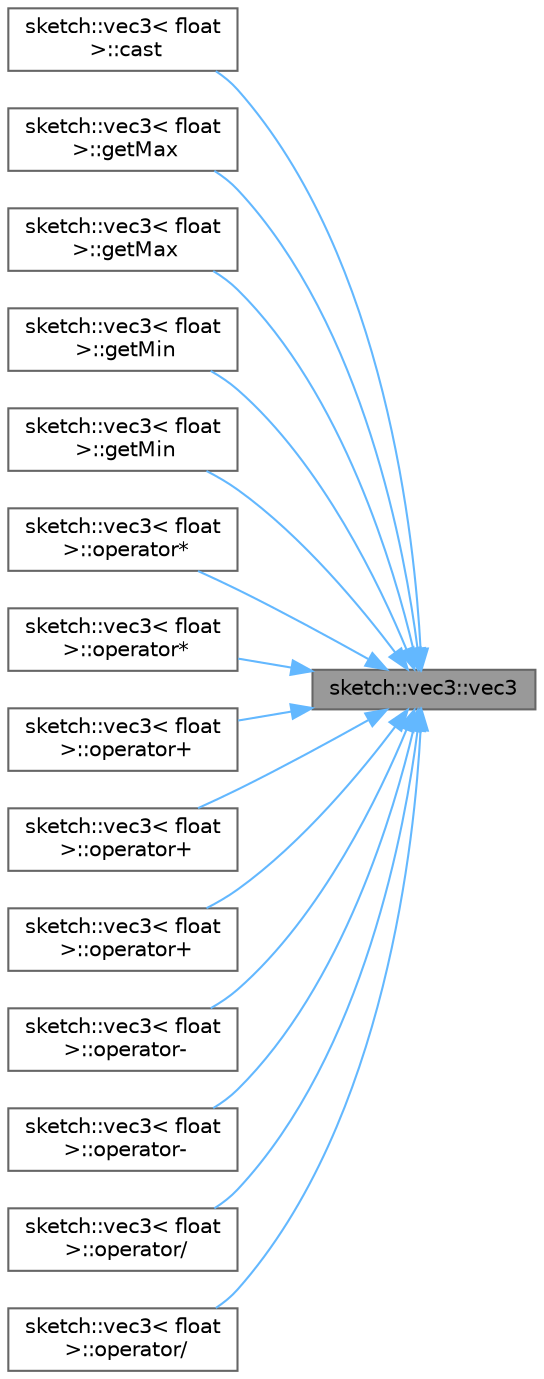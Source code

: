 digraph "sketch::vec3::vec3"
{
 // INTERACTIVE_SVG=YES
 // LATEX_PDF_SIZE
  bgcolor="transparent";
  edge [fontname=Helvetica,fontsize=10,labelfontname=Helvetica,labelfontsize=10];
  node [fontname=Helvetica,fontsize=10,shape=box,height=0.2,width=0.4];
  rankdir="RL";
  Node1 [id="Node000001",label="sketch::vec3::vec3",height=0.2,width=0.4,color="gray40", fillcolor="grey60", style="filled", fontcolor="black",tooltip=" "];
  Node1 -> Node2 [id="edge1_Node000001_Node000002",dir="back",color="steelblue1",style="solid",tooltip=" "];
  Node2 [id="Node000002",label="sketch::vec3\< float\l \>::cast",height=0.2,width=0.4,color="grey40", fillcolor="white", style="filled",URL="$dd/df1/structsketch_1_1vec3_add093d41eb03fad9c2b5597795b4754f.html#add093d41eb03fad9c2b5597795b4754f",tooltip=" "];
  Node1 -> Node3 [id="edge2_Node000001_Node000003",dir="back",color="steelblue1",style="solid",tooltip=" "];
  Node3 [id="Node000003",label="sketch::vec3\< float\l \>::getMax",height=0.2,width=0.4,color="grey40", fillcolor="white", style="filled",URL="$dd/df1/structsketch_1_1vec3_a478a9cca19ee18eeeb765dc192e846f8.html#a478a9cca19ee18eeeb765dc192e846f8",tooltip=" "];
  Node1 -> Node4 [id="edge3_Node000001_Node000004",dir="back",color="steelblue1",style="solid",tooltip=" "];
  Node4 [id="Node000004",label="sketch::vec3\< float\l \>::getMax",height=0.2,width=0.4,color="grey40", fillcolor="white", style="filled",URL="$dd/df1/structsketch_1_1vec3_aad208e8fdf311ad13171096eb6457fc4.html#aad208e8fdf311ad13171096eb6457fc4",tooltip=" "];
  Node1 -> Node5 [id="edge4_Node000001_Node000005",dir="back",color="steelblue1",style="solid",tooltip=" "];
  Node5 [id="Node000005",label="sketch::vec3\< float\l \>::getMin",height=0.2,width=0.4,color="grey40", fillcolor="white", style="filled",URL="$dd/df1/structsketch_1_1vec3_a7b3a3232c3570336b8928ceb6b367a73.html#a7b3a3232c3570336b8928ceb6b367a73",tooltip=" "];
  Node1 -> Node6 [id="edge5_Node000001_Node000006",dir="back",color="steelblue1",style="solid",tooltip=" "];
  Node6 [id="Node000006",label="sketch::vec3\< float\l \>::getMin",height=0.2,width=0.4,color="grey40", fillcolor="white", style="filled",URL="$dd/df1/structsketch_1_1vec3_a685c66255856476e8d3b943b42ac2575.html#a685c66255856476e8d3b943b42ac2575",tooltip=" "];
  Node1 -> Node7 [id="edge6_Node000001_Node000007",dir="back",color="steelblue1",style="solid",tooltip=" "];
  Node7 [id="Node000007",label="sketch::vec3\< float\l \>::operator*",height=0.2,width=0.4,color="grey40", fillcolor="white", style="filled",URL="$dd/df1/structsketch_1_1vec3_ad898e3e80e79625f25a2bbafbf0b96a9.html#ad898e3e80e79625f25a2bbafbf0b96a9",tooltip=" "];
  Node1 -> Node8 [id="edge7_Node000001_Node000008",dir="back",color="steelblue1",style="solid",tooltip=" "];
  Node8 [id="Node000008",label="sketch::vec3\< float\l \>::operator*",height=0.2,width=0.4,color="grey40", fillcolor="white", style="filled",URL="$dd/df1/structsketch_1_1vec3_ac2ec90c0e131500b2ee66a80cf7c2228.html#ac2ec90c0e131500b2ee66a80cf7c2228",tooltip=" "];
  Node1 -> Node9 [id="edge8_Node000001_Node000009",dir="back",color="steelblue1",style="solid",tooltip=" "];
  Node9 [id="Node000009",label="sketch::vec3\< float\l \>::operator+",height=0.2,width=0.4,color="grey40", fillcolor="white", style="filled",URL="$dd/df1/structsketch_1_1vec3_abd1227f9ff45c0436866066bd3a83482.html#abd1227f9ff45c0436866066bd3a83482",tooltip=" "];
  Node1 -> Node10 [id="edge9_Node000001_Node000010",dir="back",color="steelblue1",style="solid",tooltip=" "];
  Node10 [id="Node000010",label="sketch::vec3\< float\l \>::operator+",height=0.2,width=0.4,color="grey40", fillcolor="white", style="filled",URL="$dd/df1/structsketch_1_1vec3_ac919f84c799f8513362a5126c66c93e4.html#ac919f84c799f8513362a5126c66c93e4",tooltip=" "];
  Node1 -> Node11 [id="edge10_Node000001_Node000011",dir="back",color="steelblue1",style="solid",tooltip=" "];
  Node11 [id="Node000011",label="sketch::vec3\< float\l \>::operator+",height=0.2,width=0.4,color="grey40", fillcolor="white", style="filled",URL="$dd/df1/structsketch_1_1vec3_a20db25bf3b33a5995d51ccc36ca67d60.html#a20db25bf3b33a5995d51ccc36ca67d60",tooltip=" "];
  Node1 -> Node12 [id="edge11_Node000001_Node000012",dir="back",color="steelblue1",style="solid",tooltip=" "];
  Node12 [id="Node000012",label="sketch::vec3\< float\l \>::operator-",height=0.2,width=0.4,color="grey40", fillcolor="white", style="filled",URL="$dd/df1/structsketch_1_1vec3_a0c0c1c851fea8980cf70c98473cbc241.html#a0c0c1c851fea8980cf70c98473cbc241",tooltip=" "];
  Node1 -> Node13 [id="edge12_Node000001_Node000013",dir="back",color="steelblue1",style="solid",tooltip=" "];
  Node13 [id="Node000013",label="sketch::vec3\< float\l \>::operator-",height=0.2,width=0.4,color="grey40", fillcolor="white", style="filled",URL="$dd/df1/structsketch_1_1vec3_a1ae34b56fc2ecc429c0fad09bfb36de2.html#a1ae34b56fc2ecc429c0fad09bfb36de2",tooltip=" "];
  Node1 -> Node14 [id="edge13_Node000001_Node000014",dir="back",color="steelblue1",style="solid",tooltip=" "];
  Node14 [id="Node000014",label="sketch::vec3\< float\l \>::operator/",height=0.2,width=0.4,color="grey40", fillcolor="white", style="filled",URL="$dd/df1/structsketch_1_1vec3_a81cd283e03bd4852af49322b2e35f8d3.html#a81cd283e03bd4852af49322b2e35f8d3",tooltip=" "];
  Node1 -> Node15 [id="edge14_Node000001_Node000015",dir="back",color="steelblue1",style="solid",tooltip=" "];
  Node15 [id="Node000015",label="sketch::vec3\< float\l \>::operator/",height=0.2,width=0.4,color="grey40", fillcolor="white", style="filled",URL="$dd/df1/structsketch_1_1vec3_a4a6a1830e3a8eeb3040d5a4adb4ce27f.html#a4a6a1830e3a8eeb3040d5a4adb4ce27f",tooltip=" "];
}
